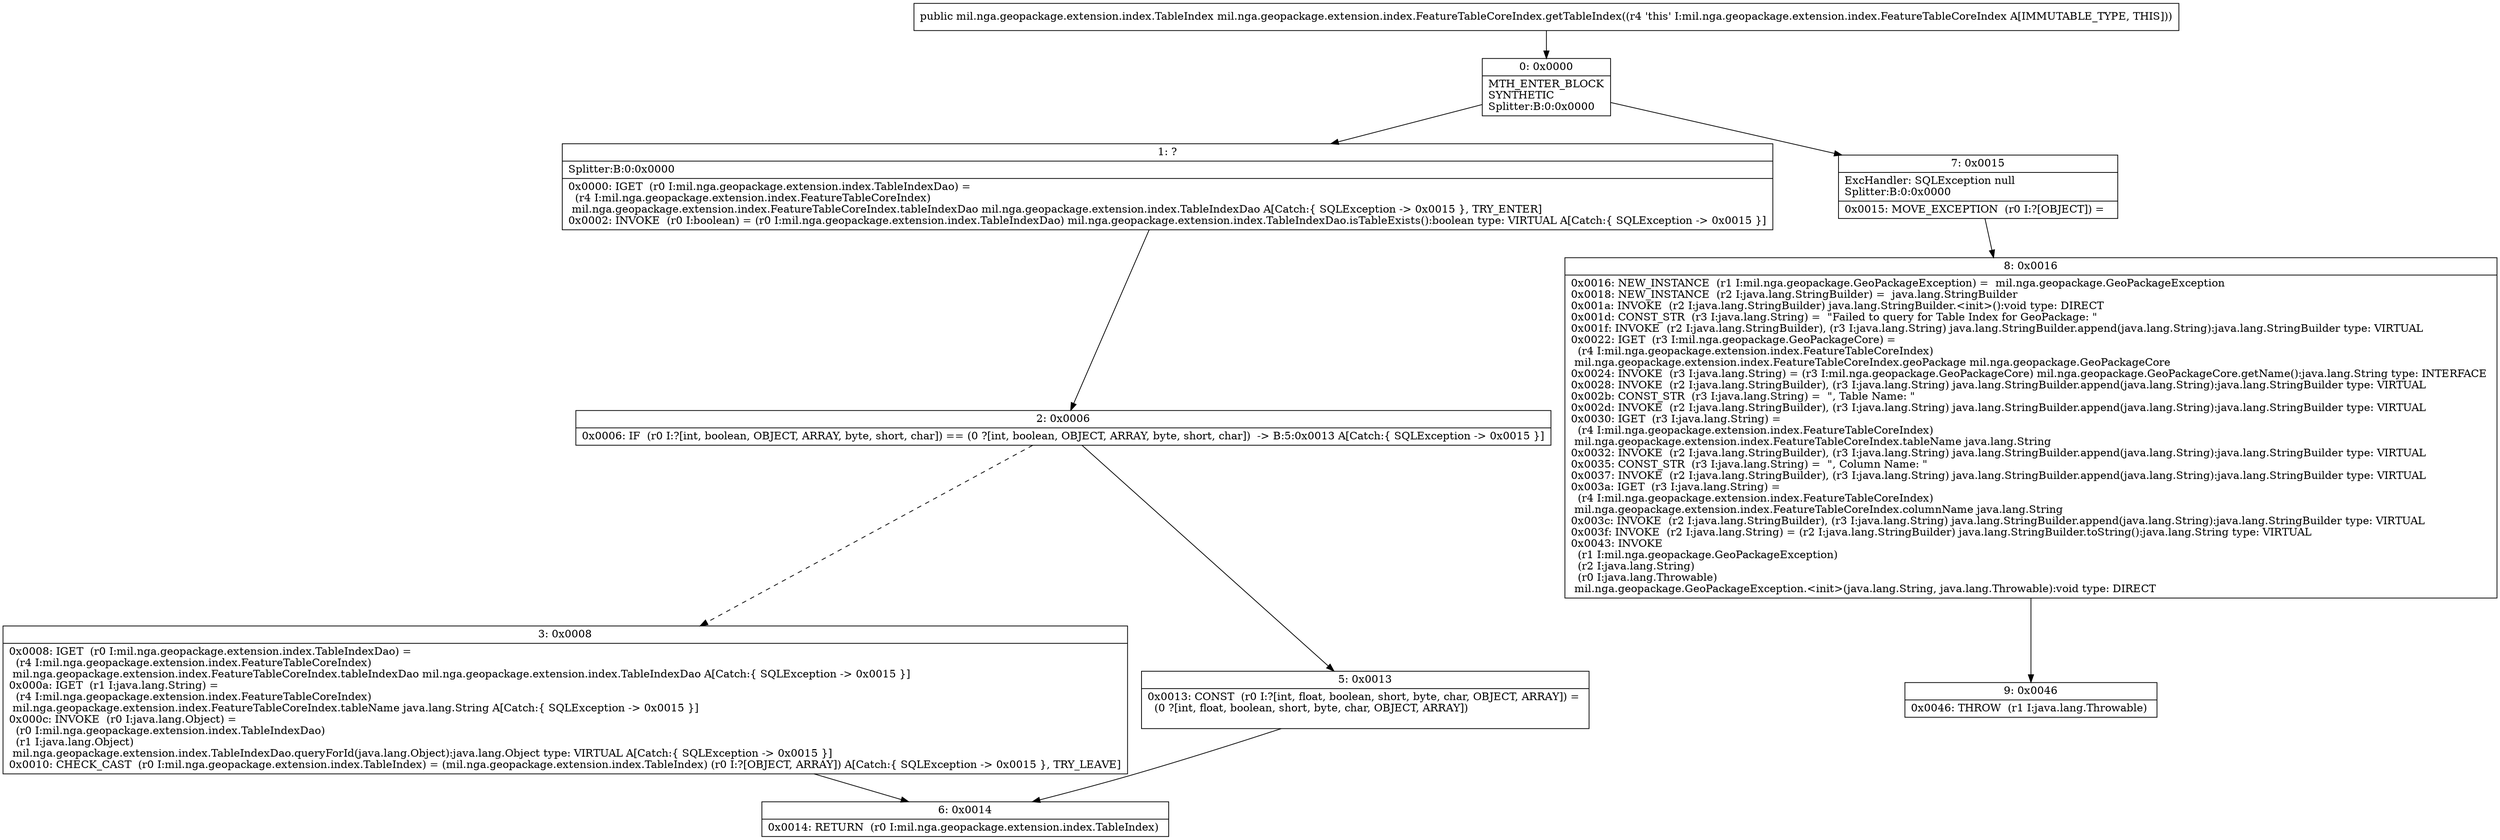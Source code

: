 digraph "CFG formil.nga.geopackage.extension.index.FeatureTableCoreIndex.getTableIndex()Lmil\/nga\/geopackage\/extension\/index\/TableIndex;" {
Node_0 [shape=record,label="{0\:\ 0x0000|MTH_ENTER_BLOCK\lSYNTHETIC\lSplitter:B:0:0x0000\l}"];
Node_1 [shape=record,label="{1\:\ ?|Splitter:B:0:0x0000\l|0x0000: IGET  (r0 I:mil.nga.geopackage.extension.index.TableIndexDao) = \l  (r4 I:mil.nga.geopackage.extension.index.FeatureTableCoreIndex)\l mil.nga.geopackage.extension.index.FeatureTableCoreIndex.tableIndexDao mil.nga.geopackage.extension.index.TableIndexDao A[Catch:\{ SQLException \-\> 0x0015 \}, TRY_ENTER]\l0x0002: INVOKE  (r0 I:boolean) = (r0 I:mil.nga.geopackage.extension.index.TableIndexDao) mil.nga.geopackage.extension.index.TableIndexDao.isTableExists():boolean type: VIRTUAL A[Catch:\{ SQLException \-\> 0x0015 \}]\l}"];
Node_2 [shape=record,label="{2\:\ 0x0006|0x0006: IF  (r0 I:?[int, boolean, OBJECT, ARRAY, byte, short, char]) == (0 ?[int, boolean, OBJECT, ARRAY, byte, short, char])  \-\> B:5:0x0013 A[Catch:\{ SQLException \-\> 0x0015 \}]\l}"];
Node_3 [shape=record,label="{3\:\ 0x0008|0x0008: IGET  (r0 I:mil.nga.geopackage.extension.index.TableIndexDao) = \l  (r4 I:mil.nga.geopackage.extension.index.FeatureTableCoreIndex)\l mil.nga.geopackage.extension.index.FeatureTableCoreIndex.tableIndexDao mil.nga.geopackage.extension.index.TableIndexDao A[Catch:\{ SQLException \-\> 0x0015 \}]\l0x000a: IGET  (r1 I:java.lang.String) = \l  (r4 I:mil.nga.geopackage.extension.index.FeatureTableCoreIndex)\l mil.nga.geopackage.extension.index.FeatureTableCoreIndex.tableName java.lang.String A[Catch:\{ SQLException \-\> 0x0015 \}]\l0x000c: INVOKE  (r0 I:java.lang.Object) = \l  (r0 I:mil.nga.geopackage.extension.index.TableIndexDao)\l  (r1 I:java.lang.Object)\l mil.nga.geopackage.extension.index.TableIndexDao.queryForId(java.lang.Object):java.lang.Object type: VIRTUAL A[Catch:\{ SQLException \-\> 0x0015 \}]\l0x0010: CHECK_CAST  (r0 I:mil.nga.geopackage.extension.index.TableIndex) = (mil.nga.geopackage.extension.index.TableIndex) (r0 I:?[OBJECT, ARRAY]) A[Catch:\{ SQLException \-\> 0x0015 \}, TRY_LEAVE]\l}"];
Node_5 [shape=record,label="{5\:\ 0x0013|0x0013: CONST  (r0 I:?[int, float, boolean, short, byte, char, OBJECT, ARRAY]) = \l  (0 ?[int, float, boolean, short, byte, char, OBJECT, ARRAY])\l \l}"];
Node_6 [shape=record,label="{6\:\ 0x0014|0x0014: RETURN  (r0 I:mil.nga.geopackage.extension.index.TableIndex) \l}"];
Node_7 [shape=record,label="{7\:\ 0x0015|ExcHandler: SQLException null\lSplitter:B:0:0x0000\l|0x0015: MOVE_EXCEPTION  (r0 I:?[OBJECT]) =  \l}"];
Node_8 [shape=record,label="{8\:\ 0x0016|0x0016: NEW_INSTANCE  (r1 I:mil.nga.geopackage.GeoPackageException) =  mil.nga.geopackage.GeoPackageException \l0x0018: NEW_INSTANCE  (r2 I:java.lang.StringBuilder) =  java.lang.StringBuilder \l0x001a: INVOKE  (r2 I:java.lang.StringBuilder) java.lang.StringBuilder.\<init\>():void type: DIRECT \l0x001d: CONST_STR  (r3 I:java.lang.String) =  \"Failed to query for Table Index for GeoPackage: \" \l0x001f: INVOKE  (r2 I:java.lang.StringBuilder), (r3 I:java.lang.String) java.lang.StringBuilder.append(java.lang.String):java.lang.StringBuilder type: VIRTUAL \l0x0022: IGET  (r3 I:mil.nga.geopackage.GeoPackageCore) = \l  (r4 I:mil.nga.geopackage.extension.index.FeatureTableCoreIndex)\l mil.nga.geopackage.extension.index.FeatureTableCoreIndex.geoPackage mil.nga.geopackage.GeoPackageCore \l0x0024: INVOKE  (r3 I:java.lang.String) = (r3 I:mil.nga.geopackage.GeoPackageCore) mil.nga.geopackage.GeoPackageCore.getName():java.lang.String type: INTERFACE \l0x0028: INVOKE  (r2 I:java.lang.StringBuilder), (r3 I:java.lang.String) java.lang.StringBuilder.append(java.lang.String):java.lang.StringBuilder type: VIRTUAL \l0x002b: CONST_STR  (r3 I:java.lang.String) =  \", Table Name: \" \l0x002d: INVOKE  (r2 I:java.lang.StringBuilder), (r3 I:java.lang.String) java.lang.StringBuilder.append(java.lang.String):java.lang.StringBuilder type: VIRTUAL \l0x0030: IGET  (r3 I:java.lang.String) = \l  (r4 I:mil.nga.geopackage.extension.index.FeatureTableCoreIndex)\l mil.nga.geopackage.extension.index.FeatureTableCoreIndex.tableName java.lang.String \l0x0032: INVOKE  (r2 I:java.lang.StringBuilder), (r3 I:java.lang.String) java.lang.StringBuilder.append(java.lang.String):java.lang.StringBuilder type: VIRTUAL \l0x0035: CONST_STR  (r3 I:java.lang.String) =  \", Column Name: \" \l0x0037: INVOKE  (r2 I:java.lang.StringBuilder), (r3 I:java.lang.String) java.lang.StringBuilder.append(java.lang.String):java.lang.StringBuilder type: VIRTUAL \l0x003a: IGET  (r3 I:java.lang.String) = \l  (r4 I:mil.nga.geopackage.extension.index.FeatureTableCoreIndex)\l mil.nga.geopackage.extension.index.FeatureTableCoreIndex.columnName java.lang.String \l0x003c: INVOKE  (r2 I:java.lang.StringBuilder), (r3 I:java.lang.String) java.lang.StringBuilder.append(java.lang.String):java.lang.StringBuilder type: VIRTUAL \l0x003f: INVOKE  (r2 I:java.lang.String) = (r2 I:java.lang.StringBuilder) java.lang.StringBuilder.toString():java.lang.String type: VIRTUAL \l0x0043: INVOKE  \l  (r1 I:mil.nga.geopackage.GeoPackageException)\l  (r2 I:java.lang.String)\l  (r0 I:java.lang.Throwable)\l mil.nga.geopackage.GeoPackageException.\<init\>(java.lang.String, java.lang.Throwable):void type: DIRECT \l}"];
Node_9 [shape=record,label="{9\:\ 0x0046|0x0046: THROW  (r1 I:java.lang.Throwable) \l}"];
MethodNode[shape=record,label="{public mil.nga.geopackage.extension.index.TableIndex mil.nga.geopackage.extension.index.FeatureTableCoreIndex.getTableIndex((r4 'this' I:mil.nga.geopackage.extension.index.FeatureTableCoreIndex A[IMMUTABLE_TYPE, THIS])) }"];
MethodNode -> Node_0;
Node_0 -> Node_1;
Node_0 -> Node_7;
Node_1 -> Node_2;
Node_2 -> Node_3[style=dashed];
Node_2 -> Node_5;
Node_3 -> Node_6;
Node_5 -> Node_6;
Node_7 -> Node_8;
Node_8 -> Node_9;
}

